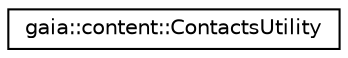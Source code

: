 digraph G
{
  edge [fontname="Helvetica",fontsize="10",labelfontname="Helvetica",labelfontsize="10"];
  node [fontname="Helvetica",fontsize="10",shape=record];
  rankdir=LR;
  Node1 [label="gaia::content::ContactsUtility",height=0.2,width=0.4,color="black", fillcolor="white", style="filled",URL="$dd/d5d/classgaia_1_1content_1_1_contacts_utility.html",tooltip="The class to provide base utility functions for accessing contacts db."];
}
